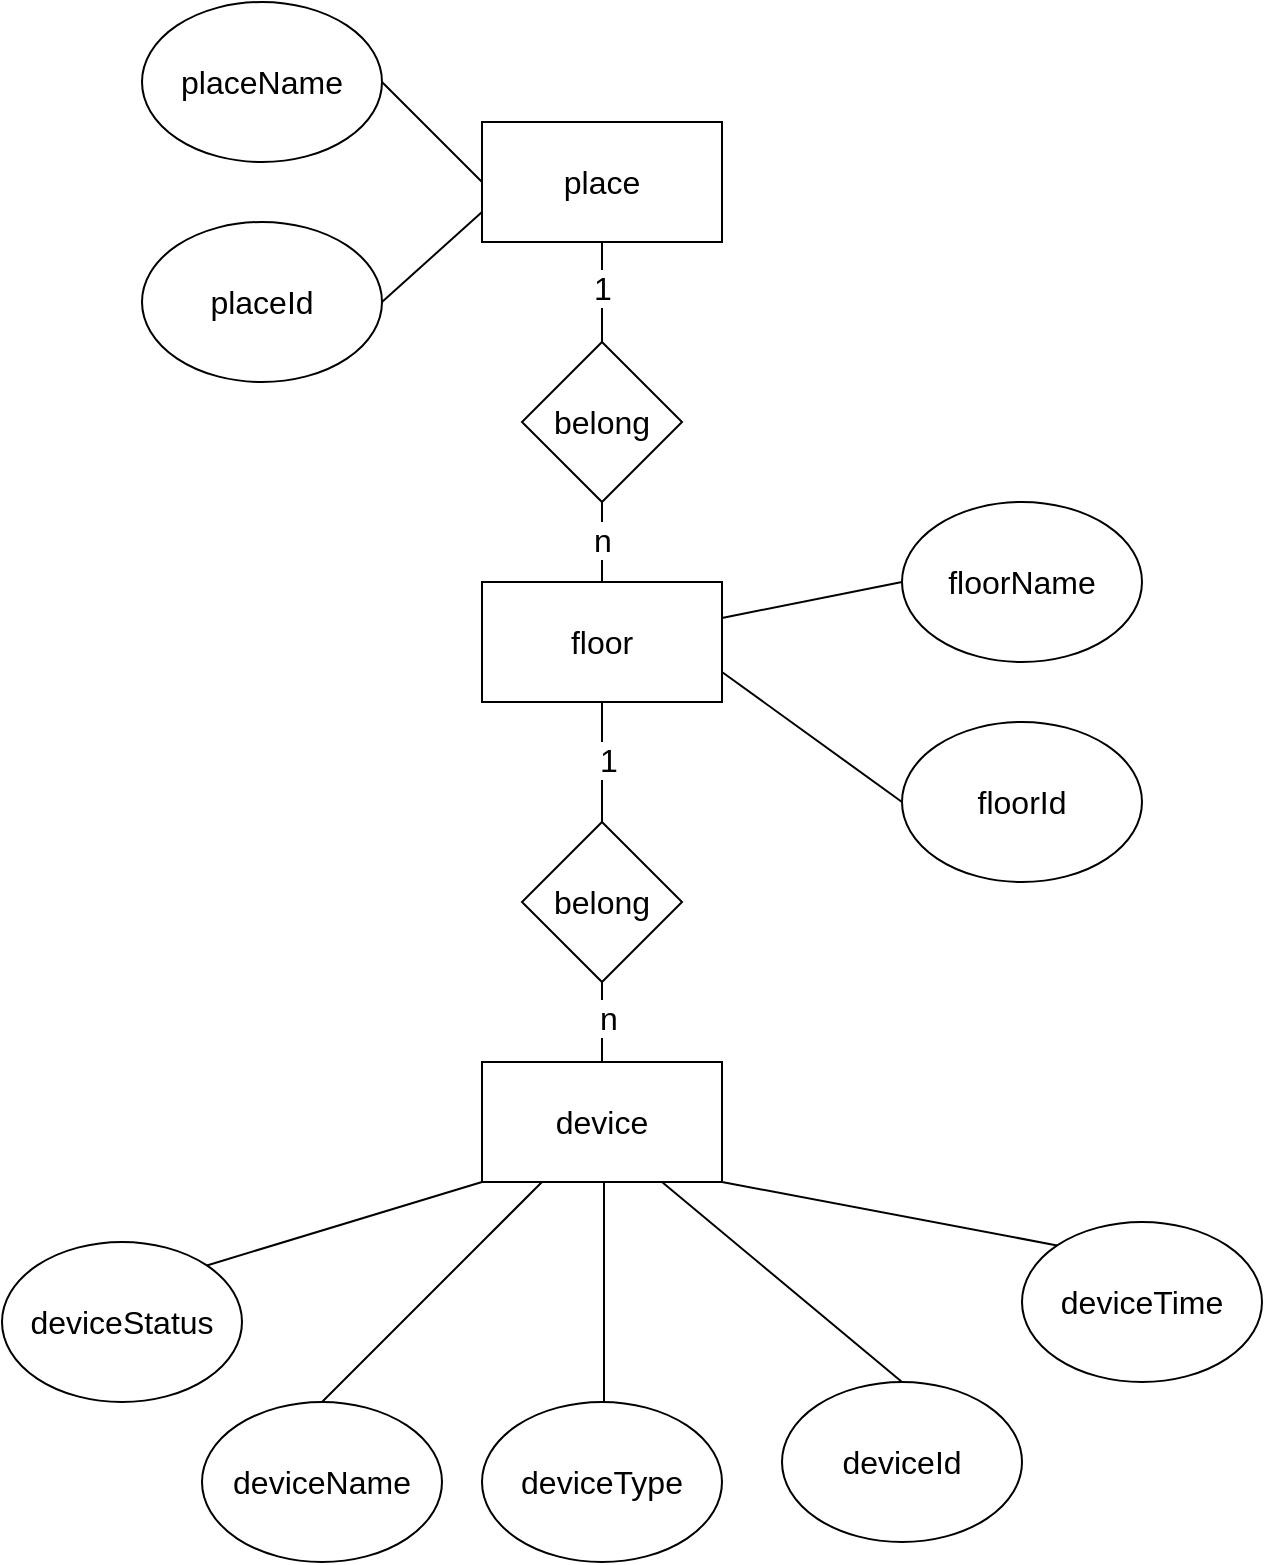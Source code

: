 <mxfile version="21.5.2" type="device">
  <diagram id="R2lEEEUBdFMjLlhIrx00" name="Page-1">
    <mxGraphModel dx="504" dy="1899" grid="1" gridSize="10" guides="1" tooltips="1" connect="1" arrows="1" fold="1" page="1" pageScale="1" pageWidth="850" pageHeight="1100" math="0" shadow="0" extFonts="Permanent Marker^https://fonts.googleapis.com/css?family=Permanent+Marker">
      <root>
        <mxCell id="0" />
        <mxCell id="1" parent="0" />
        <mxCell id="ygUOKwCOMMTxC8dEY-Oc-25" style="edgeStyle=none;curved=1;rounded=0;orthogonalLoop=1;jettySize=auto;html=1;exitX=0.5;exitY=1;exitDx=0;exitDy=0;entryX=0.5;entryY=0;entryDx=0;entryDy=0;fontSize=12;startSize=8;endSize=8;endArrow=none;endFill=0;" edge="1" parent="1">
          <mxGeometry relative="1" as="geometry">
            <mxPoint x="401" y="300" as="sourcePoint" />
            <mxPoint x="401" y="410" as="targetPoint" />
          </mxGeometry>
        </mxCell>
        <mxCell id="ygUOKwCOMMTxC8dEY-Oc-1" value="device" style="rounded=0;whiteSpace=wrap;html=1;fontSize=16;" vertex="1" parent="1">
          <mxGeometry x="340" y="240" width="120" height="60" as="geometry" />
        </mxCell>
        <mxCell id="ygUOKwCOMMTxC8dEY-Oc-6" style="edgeStyle=none;curved=1;rounded=0;orthogonalLoop=1;jettySize=auto;html=1;exitX=1;exitY=0;exitDx=0;exitDy=0;entryX=0;entryY=1;entryDx=0;entryDy=0;fontSize=12;startSize=8;endSize=8;strokeColor=default;endArrow=none;endFill=0;" edge="1" parent="1" source="ygUOKwCOMMTxC8dEY-Oc-2" target="ygUOKwCOMMTxC8dEY-Oc-1">
          <mxGeometry relative="1" as="geometry" />
        </mxCell>
        <mxCell id="ygUOKwCOMMTxC8dEY-Oc-2" value="deviceStatus" style="ellipse;whiteSpace=wrap;html=1;fontSize=16;" vertex="1" parent="1">
          <mxGeometry x="100" y="330" width="120" height="80" as="geometry" />
        </mxCell>
        <mxCell id="ygUOKwCOMMTxC8dEY-Oc-7" style="edgeStyle=none;curved=1;rounded=0;orthogonalLoop=1;jettySize=auto;html=1;exitX=0.5;exitY=0;exitDx=0;exitDy=0;entryX=0.25;entryY=1;entryDx=0;entryDy=0;fontSize=12;startSize=8;endSize=8;endArrow=none;endFill=0;" edge="1" parent="1" source="ygUOKwCOMMTxC8dEY-Oc-3" target="ygUOKwCOMMTxC8dEY-Oc-1">
          <mxGeometry relative="1" as="geometry" />
        </mxCell>
        <mxCell id="ygUOKwCOMMTxC8dEY-Oc-3" value="deviceName" style="ellipse;whiteSpace=wrap;html=1;fontSize=16;" vertex="1" parent="1">
          <mxGeometry x="200" y="410" width="120" height="80" as="geometry" />
        </mxCell>
        <mxCell id="ygUOKwCOMMTxC8dEY-Oc-8" style="edgeStyle=none;curved=1;rounded=0;orthogonalLoop=1;jettySize=auto;html=1;exitX=0.5;exitY=0;exitDx=0;exitDy=0;entryX=0.75;entryY=1;entryDx=0;entryDy=0;fontSize=12;startSize=8;endSize=8;endArrow=none;endFill=0;" edge="1" parent="1" source="ygUOKwCOMMTxC8dEY-Oc-4" target="ygUOKwCOMMTxC8dEY-Oc-1">
          <mxGeometry relative="1" as="geometry" />
        </mxCell>
        <mxCell id="ygUOKwCOMMTxC8dEY-Oc-4" value="deviceId" style="ellipse;whiteSpace=wrap;html=1;fontSize=16;" vertex="1" parent="1">
          <mxGeometry x="490" y="400" width="120" height="80" as="geometry" />
        </mxCell>
        <mxCell id="ygUOKwCOMMTxC8dEY-Oc-9" style="edgeStyle=none;curved=1;rounded=0;orthogonalLoop=1;jettySize=auto;html=1;exitX=0;exitY=0;exitDx=0;exitDy=0;entryX=1;entryY=1;entryDx=0;entryDy=0;fontSize=12;startSize=8;endSize=8;endArrow=none;endFill=0;" edge="1" parent="1" source="ygUOKwCOMMTxC8dEY-Oc-5" target="ygUOKwCOMMTxC8dEY-Oc-1">
          <mxGeometry relative="1" as="geometry" />
        </mxCell>
        <mxCell id="ygUOKwCOMMTxC8dEY-Oc-5" value="deviceTime" style="ellipse;whiteSpace=wrap;html=1;fontSize=16;" vertex="1" parent="1">
          <mxGeometry x="610" y="320" width="120" height="80" as="geometry" />
        </mxCell>
        <mxCell id="ygUOKwCOMMTxC8dEY-Oc-16" style="edgeStyle=none;curved=1;rounded=0;orthogonalLoop=1;jettySize=auto;html=1;exitX=0.5;exitY=1;exitDx=0;exitDy=0;fontSize=12;startSize=8;endSize=8;endArrow=none;endFill=0;" edge="1" parent="1" source="ygUOKwCOMMTxC8dEY-Oc-10" target="ygUOKwCOMMTxC8dEY-Oc-15">
          <mxGeometry relative="1" as="geometry" />
        </mxCell>
        <mxCell id="ygUOKwCOMMTxC8dEY-Oc-18" value="1" style="edgeLabel;html=1;align=center;verticalAlign=middle;resizable=0;points=[];fontSize=16;" vertex="1" connectable="0" parent="ygUOKwCOMMTxC8dEY-Oc-16">
          <mxGeometry x="-0.033" y="3" relative="1" as="geometry">
            <mxPoint as="offset" />
          </mxGeometry>
        </mxCell>
        <mxCell id="ygUOKwCOMMTxC8dEY-Oc-10" value="floor" style="rounded=0;whiteSpace=wrap;html=1;fontSize=16;" vertex="1" parent="1">
          <mxGeometry x="340" width="120" height="60" as="geometry" />
        </mxCell>
        <mxCell id="ygUOKwCOMMTxC8dEY-Oc-34" style="edgeStyle=none;curved=1;rounded=0;orthogonalLoop=1;jettySize=auto;html=1;exitX=0;exitY=0.5;exitDx=0;exitDy=0;fontSize=12;startSize=8;endSize=8;endArrow=none;endFill=0;" edge="1" parent="1" source="ygUOKwCOMMTxC8dEY-Oc-11" target="ygUOKwCOMMTxC8dEY-Oc-10">
          <mxGeometry relative="1" as="geometry" />
        </mxCell>
        <mxCell id="ygUOKwCOMMTxC8dEY-Oc-11" value="floorName" style="ellipse;whiteSpace=wrap;html=1;fontSize=16;" vertex="1" parent="1">
          <mxGeometry x="550" y="-40" width="120" height="80" as="geometry" />
        </mxCell>
        <mxCell id="ygUOKwCOMMTxC8dEY-Oc-13" style="edgeStyle=none;curved=1;rounded=0;orthogonalLoop=1;jettySize=auto;html=1;exitX=0;exitY=0.5;exitDx=0;exitDy=0;entryX=1;entryY=0.75;entryDx=0;entryDy=0;fontSize=12;startSize=8;endSize=8;endArrow=none;endFill=0;" edge="1" parent="1" source="ygUOKwCOMMTxC8dEY-Oc-12" target="ygUOKwCOMMTxC8dEY-Oc-10">
          <mxGeometry relative="1" as="geometry" />
        </mxCell>
        <mxCell id="ygUOKwCOMMTxC8dEY-Oc-12" value="floorId" style="ellipse;whiteSpace=wrap;html=1;fontSize=16;" vertex="1" parent="1">
          <mxGeometry x="550" y="70" width="120" height="80" as="geometry" />
        </mxCell>
        <mxCell id="ygUOKwCOMMTxC8dEY-Oc-17" style="edgeStyle=none;curved=1;rounded=0;orthogonalLoop=1;jettySize=auto;html=1;exitX=0.5;exitY=1;exitDx=0;exitDy=0;entryX=0.5;entryY=0;entryDx=0;entryDy=0;fontSize=12;startSize=8;endSize=8;endArrow=none;endFill=0;" edge="1" parent="1" source="ygUOKwCOMMTxC8dEY-Oc-15" target="ygUOKwCOMMTxC8dEY-Oc-1">
          <mxGeometry relative="1" as="geometry" />
        </mxCell>
        <mxCell id="ygUOKwCOMMTxC8dEY-Oc-22" value="n" style="edgeLabel;html=1;align=center;verticalAlign=middle;resizable=0;points=[];fontSize=16;" vertex="1" connectable="0" parent="ygUOKwCOMMTxC8dEY-Oc-17">
          <mxGeometry x="-0.1" y="3" relative="1" as="geometry">
            <mxPoint as="offset" />
          </mxGeometry>
        </mxCell>
        <mxCell id="ygUOKwCOMMTxC8dEY-Oc-15" value="belong" style="rhombus;whiteSpace=wrap;html=1;fontSize=16;" vertex="1" parent="1">
          <mxGeometry x="360" y="120" width="80" height="80" as="geometry" />
        </mxCell>
        <mxCell id="ygUOKwCOMMTxC8dEY-Oc-30" style="edgeStyle=none;curved=1;rounded=0;orthogonalLoop=1;jettySize=auto;html=1;exitX=0.5;exitY=1;exitDx=0;exitDy=0;fontSize=12;startSize=8;endSize=8;endArrow=none;endFill=0;" edge="1" parent="1" source="ygUOKwCOMMTxC8dEY-Oc-23" target="ygUOKwCOMMTxC8dEY-Oc-29">
          <mxGeometry relative="1" as="geometry" />
        </mxCell>
        <mxCell id="ygUOKwCOMMTxC8dEY-Oc-31" value="1" style="edgeLabel;html=1;align=center;verticalAlign=middle;resizable=0;points=[];fontSize=16;" vertex="1" connectable="0" parent="ygUOKwCOMMTxC8dEY-Oc-30">
          <mxGeometry x="-0.1" relative="1" as="geometry">
            <mxPoint as="offset" />
          </mxGeometry>
        </mxCell>
        <mxCell id="ygUOKwCOMMTxC8dEY-Oc-23" value="place" style="rounded=0;whiteSpace=wrap;html=1;fontSize=16;" vertex="1" parent="1">
          <mxGeometry x="340" y="-230" width="120" height="60" as="geometry" />
        </mxCell>
        <mxCell id="ygUOKwCOMMTxC8dEY-Oc-24" value="deviceType" style="ellipse;whiteSpace=wrap;html=1;fontSize=16;" vertex="1" parent="1">
          <mxGeometry x="340" y="410" width="120" height="80" as="geometry" />
        </mxCell>
        <mxCell id="ygUOKwCOMMTxC8dEY-Oc-35" style="edgeStyle=none;curved=1;rounded=0;orthogonalLoop=1;jettySize=auto;html=1;exitX=1;exitY=0.5;exitDx=0;exitDy=0;entryX=0;entryY=0.5;entryDx=0;entryDy=0;fontSize=12;startSize=8;endSize=8;endArrow=none;endFill=0;" edge="1" parent="1" source="ygUOKwCOMMTxC8dEY-Oc-27" target="ygUOKwCOMMTxC8dEY-Oc-23">
          <mxGeometry relative="1" as="geometry" />
        </mxCell>
        <mxCell id="ygUOKwCOMMTxC8dEY-Oc-27" value="placeName" style="ellipse;whiteSpace=wrap;html=1;fontSize=16;" vertex="1" parent="1">
          <mxGeometry x="170" y="-290" width="120" height="80" as="geometry" />
        </mxCell>
        <mxCell id="ygUOKwCOMMTxC8dEY-Oc-36" style="edgeStyle=none;curved=1;rounded=0;orthogonalLoop=1;jettySize=auto;html=1;exitX=1;exitY=0.5;exitDx=0;exitDy=0;entryX=0;entryY=0.75;entryDx=0;entryDy=0;fontSize=12;startSize=8;endSize=8;endArrow=none;endFill=0;" edge="1" parent="1" source="ygUOKwCOMMTxC8dEY-Oc-28" target="ygUOKwCOMMTxC8dEY-Oc-23">
          <mxGeometry relative="1" as="geometry" />
        </mxCell>
        <mxCell id="ygUOKwCOMMTxC8dEY-Oc-28" value="placeId" style="ellipse;whiteSpace=wrap;html=1;fontSize=16;" vertex="1" parent="1">
          <mxGeometry x="170" y="-180" width="120" height="80" as="geometry" />
        </mxCell>
        <mxCell id="ygUOKwCOMMTxC8dEY-Oc-32" style="edgeStyle=none;curved=1;rounded=0;orthogonalLoop=1;jettySize=auto;html=1;exitX=0.5;exitY=1;exitDx=0;exitDy=0;entryX=0.5;entryY=0;entryDx=0;entryDy=0;fontSize=12;startSize=8;endSize=8;endArrow=none;endFill=0;" edge="1" parent="1" source="ygUOKwCOMMTxC8dEY-Oc-29" target="ygUOKwCOMMTxC8dEY-Oc-10">
          <mxGeometry relative="1" as="geometry" />
        </mxCell>
        <mxCell id="ygUOKwCOMMTxC8dEY-Oc-33" value="n" style="edgeLabel;html=1;align=center;verticalAlign=middle;resizable=0;points=[];fontSize=16;" vertex="1" connectable="0" parent="ygUOKwCOMMTxC8dEY-Oc-32">
          <mxGeometry x="-0.075" relative="1" as="geometry">
            <mxPoint as="offset" />
          </mxGeometry>
        </mxCell>
        <mxCell id="ygUOKwCOMMTxC8dEY-Oc-29" value="belong" style="rhombus;whiteSpace=wrap;html=1;fontSize=16;" vertex="1" parent="1">
          <mxGeometry x="360" y="-120" width="80" height="80" as="geometry" />
        </mxCell>
      </root>
    </mxGraphModel>
  </diagram>
</mxfile>
